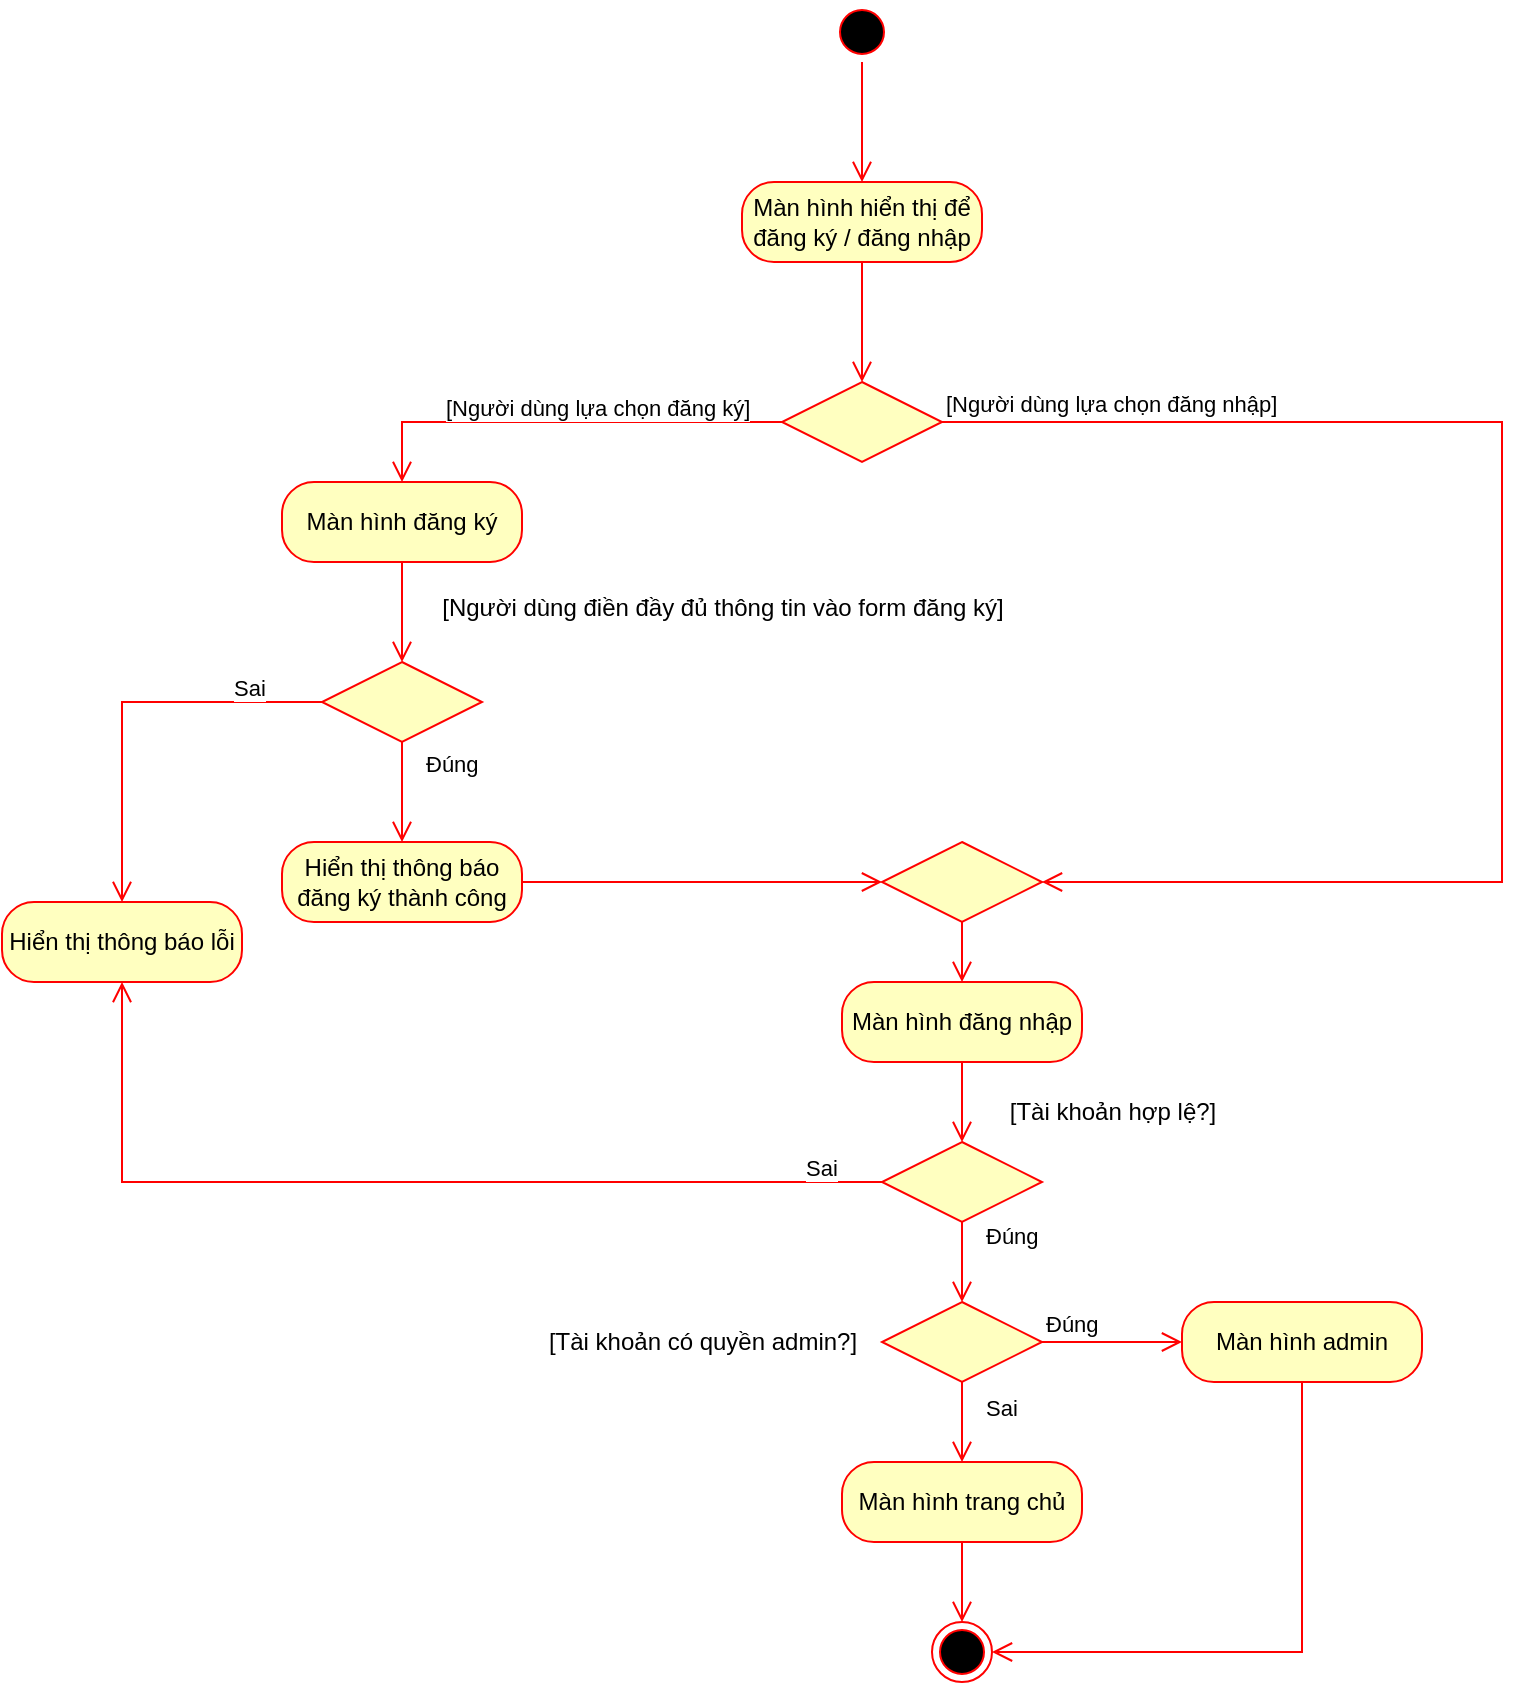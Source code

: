 <mxfile version="22.1.2" type="device">
  <diagram name="Trang-1" id="_k-Chzy2qT7Ti57JTN79">
    <mxGraphModel dx="849" dy="995" grid="1" gridSize="10" guides="1" tooltips="1" connect="1" arrows="1" fold="1" page="1" pageScale="1" pageWidth="827" pageHeight="1169" math="0" shadow="0">
      <root>
        <mxCell id="0" />
        <mxCell id="1" parent="0" />
        <mxCell id="NBp4li4aagU_YhR3xmd5-1" value="" style="ellipse;html=1;shape=startState;fillColor=#000000;strokeColor=#ff0000;" parent="1" vertex="1">
          <mxGeometry x="454" y="164" width="30" height="30" as="geometry" />
        </mxCell>
        <mxCell id="NBp4li4aagU_YhR3xmd5-2" value="" style="edgeStyle=orthogonalEdgeStyle;html=1;verticalAlign=bottom;endArrow=open;endSize=8;strokeColor=#ff0000;rounded=0;entryX=0.5;entryY=0;entryDx=0;entryDy=0;" parent="1" source="NBp4li4aagU_YhR3xmd5-1" target="NBp4li4aagU_YhR3xmd5-7" edge="1">
          <mxGeometry relative="1" as="geometry">
            <mxPoint x="469" y="254" as="targetPoint" />
          </mxGeometry>
        </mxCell>
        <mxCell id="NBp4li4aagU_YhR3xmd5-7" value="Màn hình hiển thị để đăng ký / đăng nhập" style="rounded=1;whiteSpace=wrap;html=1;arcSize=40;fontColor=#000000;fillColor=#ffffc0;strokeColor=#ff0000;" parent="1" vertex="1">
          <mxGeometry x="409" y="254" width="120" height="40" as="geometry" />
        </mxCell>
        <mxCell id="NBp4li4aagU_YhR3xmd5-8" value="" style="edgeStyle=orthogonalEdgeStyle;html=1;verticalAlign=bottom;endArrow=open;endSize=8;strokeColor=#ff0000;rounded=0;entryX=0.5;entryY=0;entryDx=0;entryDy=0;" parent="1" source="NBp4li4aagU_YhR3xmd5-7" target="g3Y03TiiXNVeAyMXSUIW-4" edge="1">
          <mxGeometry relative="1" as="geometry">
            <mxPoint x="469" y="374" as="targetPoint" />
          </mxGeometry>
        </mxCell>
        <mxCell id="g3Y03TiiXNVeAyMXSUIW-4" value="" style="rhombus;whiteSpace=wrap;html=1;fontColor=#000000;fillColor=#ffffc0;strokeColor=#ff0000;" parent="1" vertex="1">
          <mxGeometry x="429" y="354" width="80" height="40" as="geometry" />
        </mxCell>
        <mxCell id="g3Y03TiiXNVeAyMXSUIW-5" value="[Người dùng lựa chọn đăng nhập]" style="edgeStyle=orthogonalEdgeStyle;html=1;align=left;verticalAlign=bottom;endArrow=open;endSize=8;strokeColor=#ff0000;rounded=0;entryX=1;entryY=0.5;entryDx=0;entryDy=0;" parent="1" source="g3Y03TiiXNVeAyMXSUIW-4" edge="1" target="LRtbAlsSm4fegoS5Vz1c-8">
          <mxGeometry x="-1" relative="1" as="geometry">
            <mxPoint x="569" y="634" as="targetPoint" />
            <Array as="points">
              <mxPoint x="789" y="374" />
              <mxPoint x="789" y="604" />
            </Array>
          </mxGeometry>
        </mxCell>
        <mxCell id="g3Y03TiiXNVeAyMXSUIW-6" value="[Người dùng lựa chọn đăng ký]" style="edgeStyle=orthogonalEdgeStyle;html=1;align=left;verticalAlign=top;endArrow=open;endSize=8;strokeColor=#ff0000;rounded=0;exitX=0;exitY=0.5;exitDx=0;exitDy=0;entryX=0.5;entryY=0;entryDx=0;entryDy=0;" parent="1" source="g3Y03TiiXNVeAyMXSUIW-4" target="g3Y03TiiXNVeAyMXSUIW-8" edge="1">
          <mxGeometry x="0.545" y="-20" relative="1" as="geometry">
            <mxPoint x="249" y="404" as="targetPoint" />
            <mxPoint as="offset" />
          </mxGeometry>
        </mxCell>
        <mxCell id="g3Y03TiiXNVeAyMXSUIW-8" value="Màn hình đăng ký" style="rounded=1;whiteSpace=wrap;html=1;arcSize=40;fontColor=#000000;fillColor=#ffffc0;strokeColor=#ff0000;" parent="1" vertex="1">
          <mxGeometry x="179" y="404" width="120" height="40" as="geometry" />
        </mxCell>
        <mxCell id="g3Y03TiiXNVeAyMXSUIW-9" value="" style="edgeStyle=orthogonalEdgeStyle;html=1;verticalAlign=bottom;endArrow=open;endSize=8;strokeColor=#ff0000;rounded=0;entryX=0.5;entryY=0;entryDx=0;entryDy=0;" parent="1" source="g3Y03TiiXNVeAyMXSUIW-8" target="g3Y03TiiXNVeAyMXSUIW-10" edge="1">
          <mxGeometry relative="1" as="geometry">
            <mxPoint x="239" y="494" as="targetPoint" />
          </mxGeometry>
        </mxCell>
        <mxCell id="g3Y03TiiXNVeAyMXSUIW-10" value="" style="rhombus;whiteSpace=wrap;html=1;fontColor=#000000;fillColor=#ffffc0;strokeColor=#ff0000;" parent="1" vertex="1">
          <mxGeometry x="199" y="494" width="80" height="40" as="geometry" />
        </mxCell>
        <mxCell id="g3Y03TiiXNVeAyMXSUIW-11" value="Đúng" style="edgeStyle=orthogonalEdgeStyle;html=1;align=left;verticalAlign=bottom;endArrow=open;endSize=8;strokeColor=#ff0000;rounded=0;exitX=0.5;exitY=1;exitDx=0;exitDy=0;entryX=0.5;entryY=0;entryDx=0;entryDy=0;" parent="1" source="g3Y03TiiXNVeAyMXSUIW-10" edge="1" target="LRtbAlsSm4fegoS5Vz1c-2">
          <mxGeometry x="-0.2" y="10" relative="1" as="geometry">
            <mxPoint x="239" y="614" as="targetPoint" />
            <mxPoint as="offset" />
          </mxGeometry>
        </mxCell>
        <mxCell id="g3Y03TiiXNVeAyMXSUIW-12" value="Sai" style="edgeStyle=orthogonalEdgeStyle;html=1;align=left;verticalAlign=top;endArrow=open;endSize=8;strokeColor=#ff0000;rounded=0;exitX=0;exitY=0.5;exitDx=0;exitDy=0;entryX=0.5;entryY=0;entryDx=0;entryDy=0;" parent="1" source="g3Y03TiiXNVeAyMXSUIW-10" edge="1" target="LRtbAlsSm4fegoS5Vz1c-4">
          <mxGeometry x="-0.537" y="-20" relative="1" as="geometry">
            <mxPoint x="109" y="594" as="targetPoint" />
            <mxPoint as="offset" />
          </mxGeometry>
        </mxCell>
        <mxCell id="g3Y03TiiXNVeAyMXSUIW-14" value="[Người dùng điền đầy đủ thông tin vào form đăng ký]" style="text;html=1;align=center;verticalAlign=middle;resizable=0;points=[];autosize=1;strokeColor=none;fillColor=none;" parent="1" vertex="1">
          <mxGeometry x="249" y="452" width="300" height="30" as="geometry" />
        </mxCell>
        <mxCell id="LRtbAlsSm4fegoS5Vz1c-2" value="Hiển thị thông báo đăng ký thành công" style="rounded=1;whiteSpace=wrap;html=1;arcSize=40;fontColor=#000000;fillColor=#ffffc0;strokeColor=#ff0000;" vertex="1" parent="1">
          <mxGeometry x="179" y="584" width="120" height="40" as="geometry" />
        </mxCell>
        <mxCell id="LRtbAlsSm4fegoS5Vz1c-3" value="" style="edgeStyle=orthogonalEdgeStyle;html=1;verticalAlign=bottom;endArrow=open;endSize=8;strokeColor=#ff0000;rounded=0;entryX=0;entryY=0.5;entryDx=0;entryDy=0;" edge="1" source="LRtbAlsSm4fegoS5Vz1c-2" parent="1" target="LRtbAlsSm4fegoS5Vz1c-8">
          <mxGeometry relative="1" as="geometry">
            <mxPoint x="239" y="674" as="targetPoint" />
          </mxGeometry>
        </mxCell>
        <mxCell id="LRtbAlsSm4fegoS5Vz1c-4" value="Hiển thị thông báo lỗi" style="rounded=1;whiteSpace=wrap;html=1;arcSize=40;fontColor=#000000;fillColor=#ffffc0;strokeColor=#ff0000;" vertex="1" parent="1">
          <mxGeometry x="39" y="614" width="120" height="40" as="geometry" />
        </mxCell>
        <mxCell id="LRtbAlsSm4fegoS5Vz1c-8" value="" style="rhombus;whiteSpace=wrap;html=1;fontColor=#000000;fillColor=#ffffc0;strokeColor=#ff0000;" vertex="1" parent="1">
          <mxGeometry x="479" y="584" width="80" height="40" as="geometry" />
        </mxCell>
        <mxCell id="LRtbAlsSm4fegoS5Vz1c-10" value="" style="edgeStyle=orthogonalEdgeStyle;html=1;align=left;verticalAlign=top;endArrow=open;endSize=8;strokeColor=#ff0000;rounded=0;entryX=0.5;entryY=0;entryDx=0;entryDy=0;" edge="1" source="LRtbAlsSm4fegoS5Vz1c-8" parent="1" target="LRtbAlsSm4fegoS5Vz1c-12">
          <mxGeometry x="-1" relative="1" as="geometry">
            <mxPoint x="519" y="684" as="targetPoint" />
          </mxGeometry>
        </mxCell>
        <mxCell id="LRtbAlsSm4fegoS5Vz1c-12" value="Màn hình đăng nhập" style="rounded=1;whiteSpace=wrap;html=1;arcSize=40;fontColor=#000000;fillColor=#ffffc0;strokeColor=#ff0000;" vertex="1" parent="1">
          <mxGeometry x="459" y="654" width="120" height="40" as="geometry" />
        </mxCell>
        <mxCell id="LRtbAlsSm4fegoS5Vz1c-13" value="" style="edgeStyle=orthogonalEdgeStyle;html=1;verticalAlign=bottom;endArrow=open;endSize=8;strokeColor=#ff0000;rounded=0;entryX=0.5;entryY=0;entryDx=0;entryDy=0;" edge="1" source="LRtbAlsSm4fegoS5Vz1c-12" parent="1" target="LRtbAlsSm4fegoS5Vz1c-16">
          <mxGeometry relative="1" as="geometry">
            <mxPoint x="519" y="734" as="targetPoint" />
          </mxGeometry>
        </mxCell>
        <mxCell id="LRtbAlsSm4fegoS5Vz1c-16" value="" style="rhombus;whiteSpace=wrap;html=1;fontColor=#000000;fillColor=#ffffc0;strokeColor=#ff0000;" vertex="1" parent="1">
          <mxGeometry x="479" y="734" width="80" height="40" as="geometry" />
        </mxCell>
        <mxCell id="LRtbAlsSm4fegoS5Vz1c-17" value="Đúng" style="edgeStyle=orthogonalEdgeStyle;html=1;align=left;verticalAlign=bottom;endArrow=open;endSize=8;strokeColor=#ff0000;rounded=0;entryX=0.5;entryY=0;entryDx=0;entryDy=0;" edge="1" source="LRtbAlsSm4fegoS5Vz1c-16" parent="1" target="LRtbAlsSm4fegoS5Vz1c-22">
          <mxGeometry x="-0.208" y="10" relative="1" as="geometry">
            <mxPoint x="519" y="824" as="targetPoint" />
            <mxPoint as="offset" />
          </mxGeometry>
        </mxCell>
        <mxCell id="LRtbAlsSm4fegoS5Vz1c-18" value="Sai" style="edgeStyle=orthogonalEdgeStyle;html=1;align=left;verticalAlign=top;endArrow=open;endSize=8;strokeColor=#ff0000;rounded=0;entryX=0.5;entryY=1;entryDx=0;entryDy=0;" edge="1" source="LRtbAlsSm4fegoS5Vz1c-16" parent="1" target="LRtbAlsSm4fegoS5Vz1c-4">
          <mxGeometry x="-0.833" y="-20" relative="1" as="geometry">
            <mxPoint x="524" y="864" as="targetPoint" />
            <mxPoint as="offset" />
          </mxGeometry>
        </mxCell>
        <mxCell id="LRtbAlsSm4fegoS5Vz1c-19" value="[Tài khoản hợp lệ?]" style="text;html=1;align=center;verticalAlign=middle;resizable=0;points=[];autosize=1;strokeColor=none;fillColor=none;" vertex="1" parent="1">
          <mxGeometry x="529" y="704" width="130" height="30" as="geometry" />
        </mxCell>
        <mxCell id="LRtbAlsSm4fegoS5Vz1c-22" value="" style="rhombus;whiteSpace=wrap;html=1;fontColor=#000000;fillColor=#ffffc0;strokeColor=#ff0000;" vertex="1" parent="1">
          <mxGeometry x="479" y="814" width="80" height="40" as="geometry" />
        </mxCell>
        <mxCell id="LRtbAlsSm4fegoS5Vz1c-23" value="Đúng" style="edgeStyle=orthogonalEdgeStyle;html=1;align=left;verticalAlign=bottom;endArrow=open;endSize=8;strokeColor=#ff0000;rounded=0;entryX=0;entryY=0.5;entryDx=0;entryDy=0;" edge="1" source="LRtbAlsSm4fegoS5Vz1c-22" parent="1" target="LRtbAlsSm4fegoS5Vz1c-29">
          <mxGeometry x="-1" relative="1" as="geometry">
            <mxPoint x="669" y="834" as="targetPoint" />
          </mxGeometry>
        </mxCell>
        <mxCell id="LRtbAlsSm4fegoS5Vz1c-24" value="Sai" style="edgeStyle=orthogonalEdgeStyle;html=1;align=left;verticalAlign=top;endArrow=open;endSize=8;strokeColor=#ff0000;rounded=0;entryX=0.5;entryY=0;entryDx=0;entryDy=0;" edge="1" source="LRtbAlsSm4fegoS5Vz1c-22" parent="1" target="LRtbAlsSm4fegoS5Vz1c-26">
          <mxGeometry x="-1" y="10" relative="1" as="geometry">
            <mxPoint x="519" y="934" as="targetPoint" />
            <mxPoint as="offset" />
          </mxGeometry>
        </mxCell>
        <mxCell id="LRtbAlsSm4fegoS5Vz1c-25" value="[Tài khoản có quyền admin?]" style="text;html=1;align=center;verticalAlign=middle;resizable=0;points=[];autosize=1;strokeColor=none;fillColor=none;" vertex="1" parent="1">
          <mxGeometry x="299" y="819" width="180" height="30" as="geometry" />
        </mxCell>
        <mxCell id="LRtbAlsSm4fegoS5Vz1c-26" value="Màn hình trang chủ" style="rounded=1;whiteSpace=wrap;html=1;arcSize=40;fontColor=#000000;fillColor=#ffffc0;strokeColor=#ff0000;" vertex="1" parent="1">
          <mxGeometry x="459" y="894" width="120" height="40" as="geometry" />
        </mxCell>
        <mxCell id="LRtbAlsSm4fegoS5Vz1c-27" value="" style="edgeStyle=orthogonalEdgeStyle;html=1;verticalAlign=bottom;endArrow=open;endSize=8;strokeColor=#ff0000;rounded=0;entryX=0.5;entryY=0;entryDx=0;entryDy=0;" edge="1" source="LRtbAlsSm4fegoS5Vz1c-26" parent="1" target="LRtbAlsSm4fegoS5Vz1c-28">
          <mxGeometry relative="1" as="geometry">
            <mxPoint x="519" y="974" as="targetPoint" />
          </mxGeometry>
        </mxCell>
        <mxCell id="LRtbAlsSm4fegoS5Vz1c-28" value="" style="ellipse;html=1;shape=endState;fillColor=#000000;strokeColor=#ff0000;" vertex="1" parent="1">
          <mxGeometry x="504" y="974" width="30" height="30" as="geometry" />
        </mxCell>
        <mxCell id="LRtbAlsSm4fegoS5Vz1c-29" value="Màn hình admin" style="rounded=1;whiteSpace=wrap;html=1;arcSize=40;fontColor=#000000;fillColor=#ffffc0;strokeColor=#ff0000;" vertex="1" parent="1">
          <mxGeometry x="629" y="814" width="120" height="40" as="geometry" />
        </mxCell>
        <mxCell id="LRtbAlsSm4fegoS5Vz1c-30" value="" style="edgeStyle=orthogonalEdgeStyle;html=1;verticalAlign=bottom;endArrow=open;endSize=8;strokeColor=#ff0000;rounded=0;entryX=1;entryY=0.5;entryDx=0;entryDy=0;" edge="1" source="LRtbAlsSm4fegoS5Vz1c-29" parent="1" target="LRtbAlsSm4fegoS5Vz1c-28">
          <mxGeometry relative="1" as="geometry">
            <mxPoint x="739" y="914" as="targetPoint" />
            <Array as="points">
              <mxPoint x="689" y="989" />
            </Array>
          </mxGeometry>
        </mxCell>
      </root>
    </mxGraphModel>
  </diagram>
</mxfile>
